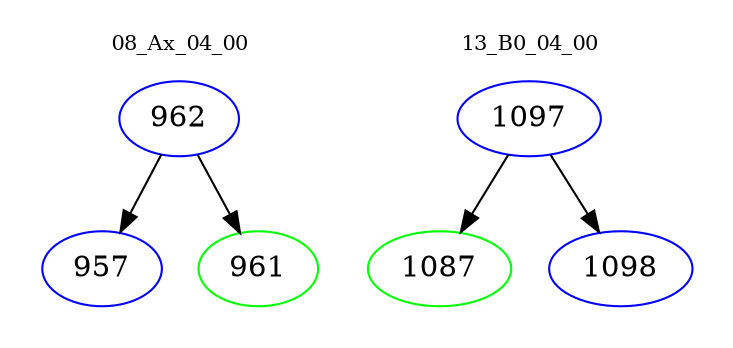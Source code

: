 digraph{
subgraph cluster_0 {
color = white
label = "08_Ax_04_00";
fontsize=10;
T0_962 [label="962", color="blue"]
T0_962 -> T0_957 [color="black"]
T0_957 [label="957", color="blue"]
T0_962 -> T0_961 [color="black"]
T0_961 [label="961", color="green"]
}
subgraph cluster_1 {
color = white
label = "13_B0_04_00";
fontsize=10;
T1_1097 [label="1097", color="blue"]
T1_1097 -> T1_1087 [color="black"]
T1_1087 [label="1087", color="green"]
T1_1097 -> T1_1098 [color="black"]
T1_1098 [label="1098", color="blue"]
}
}
